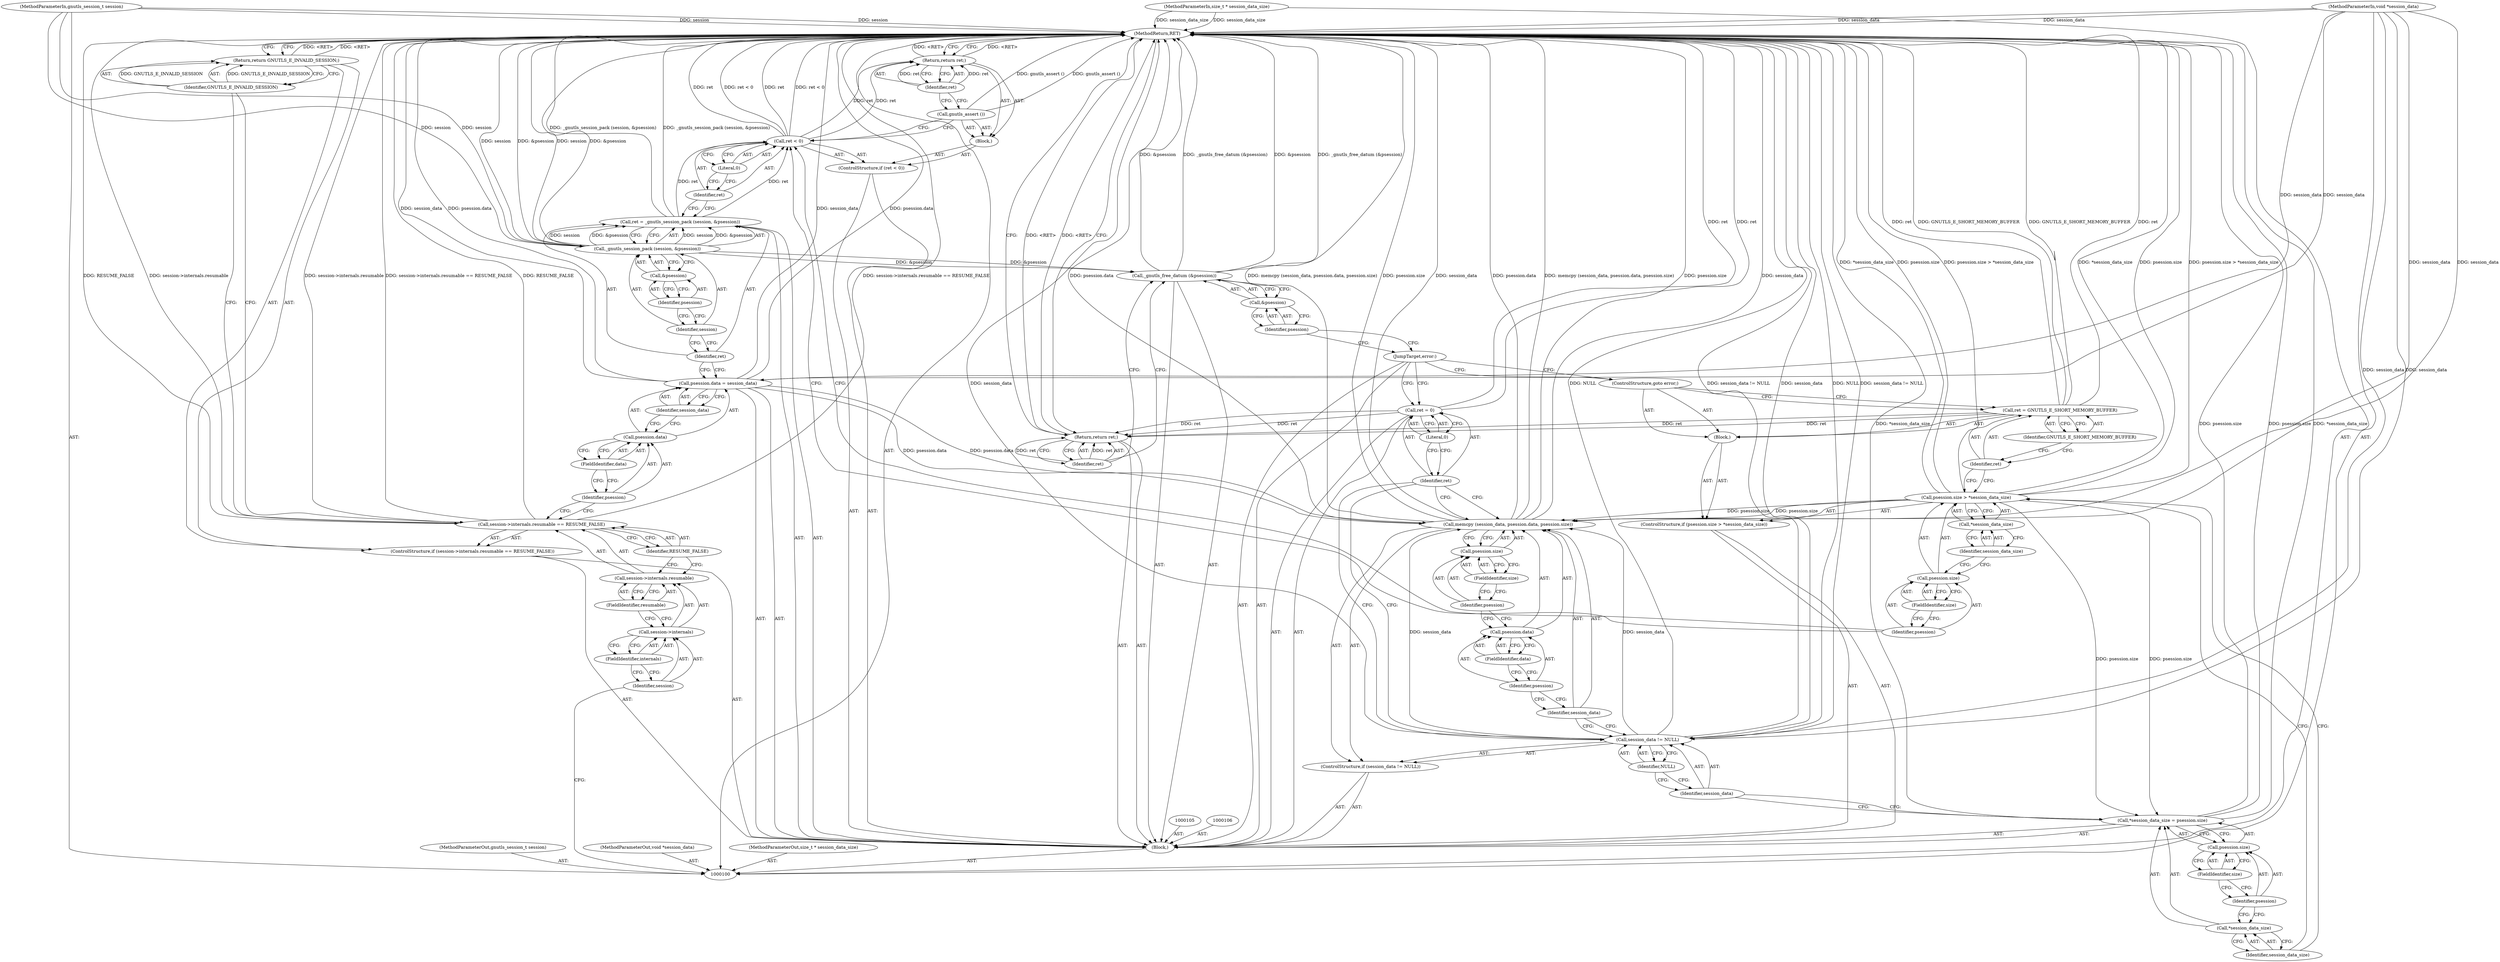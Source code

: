 digraph "0_savannah_190cef6eed37d0e73a73c1e205eb31d45ab60a3c" {
"1000175" [label="(MethodReturn,RET)"];
"1000101" [label="(MethodParameterIn,gnutls_session_t session)"];
"1000245" [label="(MethodParameterOut,gnutls_session_t session)"];
"1000120" [label="(FieldIdentifier,data)"];
"1000121" [label="(Identifier,session_data)"];
"1000117" [label="(Call,psession.data = session_data)"];
"1000118" [label="(Call,psession.data)"];
"1000119" [label="(Identifier,psession)"];
"1000122" [label="(Call,ret = _gnutls_session_pack (session, &psession))"];
"1000123" [label="(Identifier,ret)"];
"1000125" [label="(Identifier,session)"];
"1000126" [label="(Call,&psession)"];
"1000127" [label="(Identifier,psession)"];
"1000124" [label="(Call,_gnutls_session_pack (session, &psession))"];
"1000131" [label="(Literal,0)"];
"1000128" [label="(ControlStructure,if (ret < 0))"];
"1000129" [label="(Call,ret < 0)"];
"1000130" [label="(Identifier,ret)"];
"1000132" [label="(Block,)"];
"1000133" [label="(Call,gnutls_assert ())"];
"1000135" [label="(Identifier,ret)"];
"1000134" [label="(Return,return ret;)"];
"1000102" [label="(MethodParameterIn,void *session_data)"];
"1000246" [label="(MethodParameterOut,void *session_data)"];
"1000103" [label="(MethodParameterIn,size_t * session_data_size)"];
"1000247" [label="(MethodParameterOut,size_t * session_data_size)"];
"1000140" [label="(FieldIdentifier,size)"];
"1000141" [label="(Call,*session_data_size)"];
"1000142" [label="(Identifier,session_data_size)"];
"1000136" [label="(ControlStructure,if (psession.size > *session_data_size))"];
"1000137" [label="(Call,psession.size > *session_data_size)"];
"1000138" [label="(Call,psession.size)"];
"1000139" [label="(Identifier,psession)"];
"1000143" [label="(Block,)"];
"1000146" [label="(Identifier,GNUTLS_E_SHORT_MEMORY_BUFFER)"];
"1000144" [label="(Call,ret = GNUTLS_E_SHORT_MEMORY_BUFFER)"];
"1000145" [label="(Identifier,ret)"];
"1000147" [label="(ControlStructure,goto error;)"];
"1000148" [label="(Call,*session_data_size = psession.size)"];
"1000149" [label="(Call,*session_data_size)"];
"1000151" [label="(Call,psession.size)"];
"1000152" [label="(Identifier,psession)"];
"1000150" [label="(Identifier,session_data_size)"];
"1000153" [label="(FieldIdentifier,size)"];
"1000157" [label="(Identifier,NULL)"];
"1000154" [label="(ControlStructure,if (session_data != NULL))"];
"1000155" [label="(Call,session_data != NULL)"];
"1000156" [label="(Identifier,session_data)"];
"1000159" [label="(Identifier,session_data)"];
"1000160" [label="(Call,psession.data)"];
"1000161" [label="(Identifier,psession)"];
"1000162" [label="(FieldIdentifier,data)"];
"1000163" [label="(Call,psession.size)"];
"1000164" [label="(Identifier,psession)"];
"1000158" [label="(Call,memcpy (session_data, psession.data, psession.size))"];
"1000165" [label="(FieldIdentifier,size)"];
"1000104" [label="(Block,)"];
"1000166" [label="(Call,ret = 0)"];
"1000167" [label="(Identifier,ret)"];
"1000168" [label="(Literal,0)"];
"1000169" [label="(JumpTarget,error:)"];
"1000170" [label="(Call,_gnutls_free_datum (&psession))"];
"1000171" [label="(Call,&psession)"];
"1000172" [label="(Identifier,psession)"];
"1000173" [label="(Return,return ret;)"];
"1000174" [label="(Identifier,ret)"];
"1000112" [label="(FieldIdentifier,internals)"];
"1000107" [label="(ControlStructure,if (session->internals.resumable == RESUME_FALSE))"];
"1000113" [label="(FieldIdentifier,resumable)"];
"1000114" [label="(Identifier,RESUME_FALSE)"];
"1000108" [label="(Call,session->internals.resumable == RESUME_FALSE)"];
"1000109" [label="(Call,session->internals.resumable)"];
"1000110" [label="(Call,session->internals)"];
"1000111" [label="(Identifier,session)"];
"1000116" [label="(Identifier,GNUTLS_E_INVALID_SESSION)"];
"1000115" [label="(Return,return GNUTLS_E_INVALID_SESSION;)"];
"1000175" -> "1000100"  [label="AST: "];
"1000175" -> "1000115"  [label="CFG: "];
"1000175" -> "1000134"  [label="CFG: "];
"1000175" -> "1000173"  [label="CFG: "];
"1000134" -> "1000175"  [label="DDG: <RET>"];
"1000173" -> "1000175"  [label="DDG: <RET>"];
"1000124" -> "1000175"  [label="DDG: session"];
"1000124" -> "1000175"  [label="DDG: &psession"];
"1000108" -> "1000175"  [label="DDG: session->internals.resumable == RESUME_FALSE"];
"1000108" -> "1000175"  [label="DDG: RESUME_FALSE"];
"1000108" -> "1000175"  [label="DDG: session->internals.resumable"];
"1000148" -> "1000175"  [label="DDG: psession.size"];
"1000148" -> "1000175"  [label="DDG: *session_data_size"];
"1000155" -> "1000175"  [label="DDG: NULL"];
"1000155" -> "1000175"  [label="DDG: session_data != NULL"];
"1000155" -> "1000175"  [label="DDG: session_data"];
"1000137" -> "1000175"  [label="DDG: *session_data_size"];
"1000137" -> "1000175"  [label="DDG: psession.size"];
"1000137" -> "1000175"  [label="DDG: psession.size > *session_data_size"];
"1000117" -> "1000175"  [label="DDG: session_data"];
"1000117" -> "1000175"  [label="DDG: psession.data"];
"1000101" -> "1000175"  [label="DDG: session"];
"1000170" -> "1000175"  [label="DDG: _gnutls_free_datum (&psession)"];
"1000170" -> "1000175"  [label="DDG: &psession"];
"1000122" -> "1000175"  [label="DDG: _gnutls_session_pack (session, &psession)"];
"1000158" -> "1000175"  [label="DDG: session_data"];
"1000158" -> "1000175"  [label="DDG: psession.data"];
"1000158" -> "1000175"  [label="DDG: memcpy (session_data, psession.data, psession.size)"];
"1000158" -> "1000175"  [label="DDG: psession.size"];
"1000129" -> "1000175"  [label="DDG: ret"];
"1000129" -> "1000175"  [label="DDG: ret < 0"];
"1000166" -> "1000175"  [label="DDG: ret"];
"1000103" -> "1000175"  [label="DDG: session_data_size"];
"1000133" -> "1000175"  [label="DDG: gnutls_assert ()"];
"1000102" -> "1000175"  [label="DDG: session_data"];
"1000144" -> "1000175"  [label="DDG: ret"];
"1000144" -> "1000175"  [label="DDG: GNUTLS_E_SHORT_MEMORY_BUFFER"];
"1000115" -> "1000175"  [label="DDG: <RET>"];
"1000101" -> "1000100"  [label="AST: "];
"1000101" -> "1000175"  [label="DDG: session"];
"1000101" -> "1000124"  [label="DDG: session"];
"1000245" -> "1000100"  [label="AST: "];
"1000120" -> "1000118"  [label="AST: "];
"1000120" -> "1000119"  [label="CFG: "];
"1000118" -> "1000120"  [label="CFG: "];
"1000121" -> "1000117"  [label="AST: "];
"1000121" -> "1000118"  [label="CFG: "];
"1000117" -> "1000121"  [label="CFG: "];
"1000117" -> "1000104"  [label="AST: "];
"1000117" -> "1000121"  [label="CFG: "];
"1000118" -> "1000117"  [label="AST: "];
"1000121" -> "1000117"  [label="AST: "];
"1000123" -> "1000117"  [label="CFG: "];
"1000117" -> "1000175"  [label="DDG: session_data"];
"1000117" -> "1000175"  [label="DDG: psession.data"];
"1000102" -> "1000117"  [label="DDG: session_data"];
"1000117" -> "1000158"  [label="DDG: psession.data"];
"1000118" -> "1000117"  [label="AST: "];
"1000118" -> "1000120"  [label="CFG: "];
"1000119" -> "1000118"  [label="AST: "];
"1000120" -> "1000118"  [label="AST: "];
"1000121" -> "1000118"  [label="CFG: "];
"1000119" -> "1000118"  [label="AST: "];
"1000119" -> "1000108"  [label="CFG: "];
"1000120" -> "1000119"  [label="CFG: "];
"1000122" -> "1000104"  [label="AST: "];
"1000122" -> "1000124"  [label="CFG: "];
"1000123" -> "1000122"  [label="AST: "];
"1000124" -> "1000122"  [label="AST: "];
"1000130" -> "1000122"  [label="CFG: "];
"1000122" -> "1000175"  [label="DDG: _gnutls_session_pack (session, &psession)"];
"1000124" -> "1000122"  [label="DDG: session"];
"1000124" -> "1000122"  [label="DDG: &psession"];
"1000122" -> "1000129"  [label="DDG: ret"];
"1000123" -> "1000122"  [label="AST: "];
"1000123" -> "1000117"  [label="CFG: "];
"1000125" -> "1000123"  [label="CFG: "];
"1000125" -> "1000124"  [label="AST: "];
"1000125" -> "1000123"  [label="CFG: "];
"1000127" -> "1000125"  [label="CFG: "];
"1000126" -> "1000124"  [label="AST: "];
"1000126" -> "1000127"  [label="CFG: "];
"1000127" -> "1000126"  [label="AST: "];
"1000124" -> "1000126"  [label="CFG: "];
"1000127" -> "1000126"  [label="AST: "];
"1000127" -> "1000125"  [label="CFG: "];
"1000126" -> "1000127"  [label="CFG: "];
"1000124" -> "1000122"  [label="AST: "];
"1000124" -> "1000126"  [label="CFG: "];
"1000125" -> "1000124"  [label="AST: "];
"1000126" -> "1000124"  [label="AST: "];
"1000122" -> "1000124"  [label="CFG: "];
"1000124" -> "1000175"  [label="DDG: session"];
"1000124" -> "1000175"  [label="DDG: &psession"];
"1000124" -> "1000122"  [label="DDG: session"];
"1000124" -> "1000122"  [label="DDG: &psession"];
"1000101" -> "1000124"  [label="DDG: session"];
"1000124" -> "1000170"  [label="DDG: &psession"];
"1000131" -> "1000129"  [label="AST: "];
"1000131" -> "1000130"  [label="CFG: "];
"1000129" -> "1000131"  [label="CFG: "];
"1000128" -> "1000104"  [label="AST: "];
"1000129" -> "1000128"  [label="AST: "];
"1000132" -> "1000128"  [label="AST: "];
"1000129" -> "1000128"  [label="AST: "];
"1000129" -> "1000131"  [label="CFG: "];
"1000130" -> "1000129"  [label="AST: "];
"1000131" -> "1000129"  [label="AST: "];
"1000133" -> "1000129"  [label="CFG: "];
"1000139" -> "1000129"  [label="CFG: "];
"1000129" -> "1000175"  [label="DDG: ret"];
"1000129" -> "1000175"  [label="DDG: ret < 0"];
"1000122" -> "1000129"  [label="DDG: ret"];
"1000129" -> "1000134"  [label="DDG: ret"];
"1000130" -> "1000129"  [label="AST: "];
"1000130" -> "1000122"  [label="CFG: "];
"1000131" -> "1000130"  [label="CFG: "];
"1000132" -> "1000128"  [label="AST: "];
"1000133" -> "1000132"  [label="AST: "];
"1000134" -> "1000132"  [label="AST: "];
"1000133" -> "1000132"  [label="AST: "];
"1000133" -> "1000129"  [label="CFG: "];
"1000135" -> "1000133"  [label="CFG: "];
"1000133" -> "1000175"  [label="DDG: gnutls_assert ()"];
"1000135" -> "1000134"  [label="AST: "];
"1000135" -> "1000133"  [label="CFG: "];
"1000134" -> "1000135"  [label="CFG: "];
"1000135" -> "1000134"  [label="DDG: ret"];
"1000134" -> "1000132"  [label="AST: "];
"1000134" -> "1000135"  [label="CFG: "];
"1000135" -> "1000134"  [label="AST: "];
"1000175" -> "1000134"  [label="CFG: "];
"1000134" -> "1000175"  [label="DDG: <RET>"];
"1000135" -> "1000134"  [label="DDG: ret"];
"1000129" -> "1000134"  [label="DDG: ret"];
"1000102" -> "1000100"  [label="AST: "];
"1000102" -> "1000175"  [label="DDG: session_data"];
"1000102" -> "1000117"  [label="DDG: session_data"];
"1000102" -> "1000155"  [label="DDG: session_data"];
"1000102" -> "1000158"  [label="DDG: session_data"];
"1000246" -> "1000100"  [label="AST: "];
"1000103" -> "1000100"  [label="AST: "];
"1000103" -> "1000175"  [label="DDG: session_data_size"];
"1000247" -> "1000100"  [label="AST: "];
"1000140" -> "1000138"  [label="AST: "];
"1000140" -> "1000139"  [label="CFG: "];
"1000138" -> "1000140"  [label="CFG: "];
"1000141" -> "1000137"  [label="AST: "];
"1000141" -> "1000142"  [label="CFG: "];
"1000142" -> "1000141"  [label="AST: "];
"1000137" -> "1000141"  [label="CFG: "];
"1000142" -> "1000141"  [label="AST: "];
"1000142" -> "1000138"  [label="CFG: "];
"1000141" -> "1000142"  [label="CFG: "];
"1000136" -> "1000104"  [label="AST: "];
"1000137" -> "1000136"  [label="AST: "];
"1000143" -> "1000136"  [label="AST: "];
"1000137" -> "1000136"  [label="AST: "];
"1000137" -> "1000141"  [label="CFG: "];
"1000138" -> "1000137"  [label="AST: "];
"1000141" -> "1000137"  [label="AST: "];
"1000145" -> "1000137"  [label="CFG: "];
"1000150" -> "1000137"  [label="CFG: "];
"1000137" -> "1000175"  [label="DDG: *session_data_size"];
"1000137" -> "1000175"  [label="DDG: psession.size"];
"1000137" -> "1000175"  [label="DDG: psession.size > *session_data_size"];
"1000137" -> "1000148"  [label="DDG: psession.size"];
"1000137" -> "1000158"  [label="DDG: psession.size"];
"1000138" -> "1000137"  [label="AST: "];
"1000138" -> "1000140"  [label="CFG: "];
"1000139" -> "1000138"  [label="AST: "];
"1000140" -> "1000138"  [label="AST: "];
"1000142" -> "1000138"  [label="CFG: "];
"1000139" -> "1000138"  [label="AST: "];
"1000139" -> "1000129"  [label="CFG: "];
"1000140" -> "1000139"  [label="CFG: "];
"1000143" -> "1000136"  [label="AST: "];
"1000144" -> "1000143"  [label="AST: "];
"1000147" -> "1000143"  [label="AST: "];
"1000146" -> "1000144"  [label="AST: "];
"1000146" -> "1000145"  [label="CFG: "];
"1000144" -> "1000146"  [label="CFG: "];
"1000144" -> "1000143"  [label="AST: "];
"1000144" -> "1000146"  [label="CFG: "];
"1000145" -> "1000144"  [label="AST: "];
"1000146" -> "1000144"  [label="AST: "];
"1000147" -> "1000144"  [label="CFG: "];
"1000144" -> "1000175"  [label="DDG: ret"];
"1000144" -> "1000175"  [label="DDG: GNUTLS_E_SHORT_MEMORY_BUFFER"];
"1000144" -> "1000173"  [label="DDG: ret"];
"1000145" -> "1000144"  [label="AST: "];
"1000145" -> "1000137"  [label="CFG: "];
"1000146" -> "1000145"  [label="CFG: "];
"1000147" -> "1000143"  [label="AST: "];
"1000147" -> "1000144"  [label="CFG: "];
"1000169" -> "1000147"  [label="CFG: "];
"1000148" -> "1000104"  [label="AST: "];
"1000148" -> "1000151"  [label="CFG: "];
"1000149" -> "1000148"  [label="AST: "];
"1000151" -> "1000148"  [label="AST: "];
"1000156" -> "1000148"  [label="CFG: "];
"1000148" -> "1000175"  [label="DDG: psession.size"];
"1000148" -> "1000175"  [label="DDG: *session_data_size"];
"1000137" -> "1000148"  [label="DDG: psession.size"];
"1000149" -> "1000148"  [label="AST: "];
"1000149" -> "1000150"  [label="CFG: "];
"1000150" -> "1000149"  [label="AST: "];
"1000152" -> "1000149"  [label="CFG: "];
"1000151" -> "1000148"  [label="AST: "];
"1000151" -> "1000153"  [label="CFG: "];
"1000152" -> "1000151"  [label="AST: "];
"1000153" -> "1000151"  [label="AST: "];
"1000148" -> "1000151"  [label="CFG: "];
"1000152" -> "1000151"  [label="AST: "];
"1000152" -> "1000149"  [label="CFG: "];
"1000153" -> "1000152"  [label="CFG: "];
"1000150" -> "1000149"  [label="AST: "];
"1000150" -> "1000137"  [label="CFG: "];
"1000149" -> "1000150"  [label="CFG: "];
"1000153" -> "1000151"  [label="AST: "];
"1000153" -> "1000152"  [label="CFG: "];
"1000151" -> "1000153"  [label="CFG: "];
"1000157" -> "1000155"  [label="AST: "];
"1000157" -> "1000156"  [label="CFG: "];
"1000155" -> "1000157"  [label="CFG: "];
"1000154" -> "1000104"  [label="AST: "];
"1000155" -> "1000154"  [label="AST: "];
"1000158" -> "1000154"  [label="AST: "];
"1000155" -> "1000154"  [label="AST: "];
"1000155" -> "1000157"  [label="CFG: "];
"1000156" -> "1000155"  [label="AST: "];
"1000157" -> "1000155"  [label="AST: "];
"1000159" -> "1000155"  [label="CFG: "];
"1000167" -> "1000155"  [label="CFG: "];
"1000155" -> "1000175"  [label="DDG: NULL"];
"1000155" -> "1000175"  [label="DDG: session_data != NULL"];
"1000155" -> "1000175"  [label="DDG: session_data"];
"1000102" -> "1000155"  [label="DDG: session_data"];
"1000155" -> "1000158"  [label="DDG: session_data"];
"1000156" -> "1000155"  [label="AST: "];
"1000156" -> "1000148"  [label="CFG: "];
"1000157" -> "1000156"  [label="CFG: "];
"1000159" -> "1000158"  [label="AST: "];
"1000159" -> "1000155"  [label="CFG: "];
"1000161" -> "1000159"  [label="CFG: "];
"1000160" -> "1000158"  [label="AST: "];
"1000160" -> "1000162"  [label="CFG: "];
"1000161" -> "1000160"  [label="AST: "];
"1000162" -> "1000160"  [label="AST: "];
"1000164" -> "1000160"  [label="CFG: "];
"1000161" -> "1000160"  [label="AST: "];
"1000161" -> "1000159"  [label="CFG: "];
"1000162" -> "1000161"  [label="CFG: "];
"1000162" -> "1000160"  [label="AST: "];
"1000162" -> "1000161"  [label="CFG: "];
"1000160" -> "1000162"  [label="CFG: "];
"1000163" -> "1000158"  [label="AST: "];
"1000163" -> "1000165"  [label="CFG: "];
"1000164" -> "1000163"  [label="AST: "];
"1000165" -> "1000163"  [label="AST: "];
"1000158" -> "1000163"  [label="CFG: "];
"1000164" -> "1000163"  [label="AST: "];
"1000164" -> "1000160"  [label="CFG: "];
"1000165" -> "1000164"  [label="CFG: "];
"1000158" -> "1000154"  [label="AST: "];
"1000158" -> "1000163"  [label="CFG: "];
"1000159" -> "1000158"  [label="AST: "];
"1000160" -> "1000158"  [label="AST: "];
"1000163" -> "1000158"  [label="AST: "];
"1000167" -> "1000158"  [label="CFG: "];
"1000158" -> "1000175"  [label="DDG: session_data"];
"1000158" -> "1000175"  [label="DDG: psession.data"];
"1000158" -> "1000175"  [label="DDG: memcpy (session_data, psession.data, psession.size)"];
"1000158" -> "1000175"  [label="DDG: psession.size"];
"1000155" -> "1000158"  [label="DDG: session_data"];
"1000102" -> "1000158"  [label="DDG: session_data"];
"1000117" -> "1000158"  [label="DDG: psession.data"];
"1000137" -> "1000158"  [label="DDG: psession.size"];
"1000165" -> "1000163"  [label="AST: "];
"1000165" -> "1000164"  [label="CFG: "];
"1000163" -> "1000165"  [label="CFG: "];
"1000104" -> "1000100"  [label="AST: "];
"1000105" -> "1000104"  [label="AST: "];
"1000106" -> "1000104"  [label="AST: "];
"1000107" -> "1000104"  [label="AST: "];
"1000117" -> "1000104"  [label="AST: "];
"1000122" -> "1000104"  [label="AST: "];
"1000128" -> "1000104"  [label="AST: "];
"1000136" -> "1000104"  [label="AST: "];
"1000148" -> "1000104"  [label="AST: "];
"1000154" -> "1000104"  [label="AST: "];
"1000166" -> "1000104"  [label="AST: "];
"1000169" -> "1000104"  [label="AST: "];
"1000170" -> "1000104"  [label="AST: "];
"1000173" -> "1000104"  [label="AST: "];
"1000166" -> "1000104"  [label="AST: "];
"1000166" -> "1000168"  [label="CFG: "];
"1000167" -> "1000166"  [label="AST: "];
"1000168" -> "1000166"  [label="AST: "];
"1000169" -> "1000166"  [label="CFG: "];
"1000166" -> "1000175"  [label="DDG: ret"];
"1000166" -> "1000173"  [label="DDG: ret"];
"1000167" -> "1000166"  [label="AST: "];
"1000167" -> "1000158"  [label="CFG: "];
"1000167" -> "1000155"  [label="CFG: "];
"1000168" -> "1000167"  [label="CFG: "];
"1000168" -> "1000166"  [label="AST: "];
"1000168" -> "1000167"  [label="CFG: "];
"1000166" -> "1000168"  [label="CFG: "];
"1000169" -> "1000104"  [label="AST: "];
"1000169" -> "1000166"  [label="CFG: "];
"1000169" -> "1000147"  [label="CFG: "];
"1000172" -> "1000169"  [label="CFG: "];
"1000170" -> "1000104"  [label="AST: "];
"1000170" -> "1000171"  [label="CFG: "];
"1000171" -> "1000170"  [label="AST: "];
"1000174" -> "1000170"  [label="CFG: "];
"1000170" -> "1000175"  [label="DDG: _gnutls_free_datum (&psession)"];
"1000170" -> "1000175"  [label="DDG: &psession"];
"1000124" -> "1000170"  [label="DDG: &psession"];
"1000171" -> "1000170"  [label="AST: "];
"1000171" -> "1000172"  [label="CFG: "];
"1000172" -> "1000171"  [label="AST: "];
"1000170" -> "1000171"  [label="CFG: "];
"1000172" -> "1000171"  [label="AST: "];
"1000172" -> "1000169"  [label="CFG: "];
"1000171" -> "1000172"  [label="CFG: "];
"1000173" -> "1000104"  [label="AST: "];
"1000173" -> "1000174"  [label="CFG: "];
"1000174" -> "1000173"  [label="AST: "];
"1000175" -> "1000173"  [label="CFG: "];
"1000173" -> "1000175"  [label="DDG: <RET>"];
"1000174" -> "1000173"  [label="DDG: ret"];
"1000166" -> "1000173"  [label="DDG: ret"];
"1000144" -> "1000173"  [label="DDG: ret"];
"1000174" -> "1000173"  [label="AST: "];
"1000174" -> "1000170"  [label="CFG: "];
"1000173" -> "1000174"  [label="CFG: "];
"1000174" -> "1000173"  [label="DDG: ret"];
"1000112" -> "1000110"  [label="AST: "];
"1000112" -> "1000111"  [label="CFG: "];
"1000110" -> "1000112"  [label="CFG: "];
"1000107" -> "1000104"  [label="AST: "];
"1000108" -> "1000107"  [label="AST: "];
"1000115" -> "1000107"  [label="AST: "];
"1000113" -> "1000109"  [label="AST: "];
"1000113" -> "1000110"  [label="CFG: "];
"1000109" -> "1000113"  [label="CFG: "];
"1000114" -> "1000108"  [label="AST: "];
"1000114" -> "1000109"  [label="CFG: "];
"1000108" -> "1000114"  [label="CFG: "];
"1000108" -> "1000107"  [label="AST: "];
"1000108" -> "1000114"  [label="CFG: "];
"1000109" -> "1000108"  [label="AST: "];
"1000114" -> "1000108"  [label="AST: "];
"1000116" -> "1000108"  [label="CFG: "];
"1000119" -> "1000108"  [label="CFG: "];
"1000108" -> "1000175"  [label="DDG: session->internals.resumable == RESUME_FALSE"];
"1000108" -> "1000175"  [label="DDG: RESUME_FALSE"];
"1000108" -> "1000175"  [label="DDG: session->internals.resumable"];
"1000109" -> "1000108"  [label="AST: "];
"1000109" -> "1000113"  [label="CFG: "];
"1000110" -> "1000109"  [label="AST: "];
"1000113" -> "1000109"  [label="AST: "];
"1000114" -> "1000109"  [label="CFG: "];
"1000110" -> "1000109"  [label="AST: "];
"1000110" -> "1000112"  [label="CFG: "];
"1000111" -> "1000110"  [label="AST: "];
"1000112" -> "1000110"  [label="AST: "];
"1000113" -> "1000110"  [label="CFG: "];
"1000111" -> "1000110"  [label="AST: "];
"1000111" -> "1000100"  [label="CFG: "];
"1000112" -> "1000111"  [label="CFG: "];
"1000116" -> "1000115"  [label="AST: "];
"1000116" -> "1000108"  [label="CFG: "];
"1000115" -> "1000116"  [label="CFG: "];
"1000116" -> "1000115"  [label="DDG: GNUTLS_E_INVALID_SESSION"];
"1000115" -> "1000107"  [label="AST: "];
"1000115" -> "1000116"  [label="CFG: "];
"1000116" -> "1000115"  [label="AST: "];
"1000175" -> "1000115"  [label="CFG: "];
"1000115" -> "1000175"  [label="DDG: <RET>"];
"1000116" -> "1000115"  [label="DDG: GNUTLS_E_INVALID_SESSION"];
}
